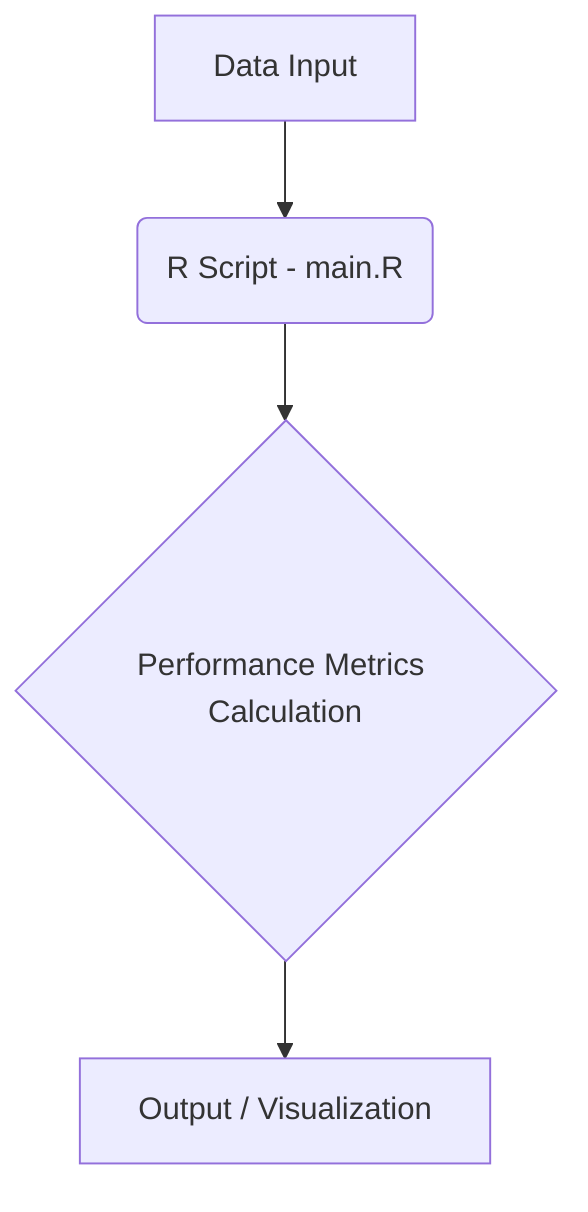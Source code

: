 graph TD
    A[Data Input] --> B(R Script - main.R)
    B --> C{Performance Metrics Calculation}
    C --> D[Output / Visualization]